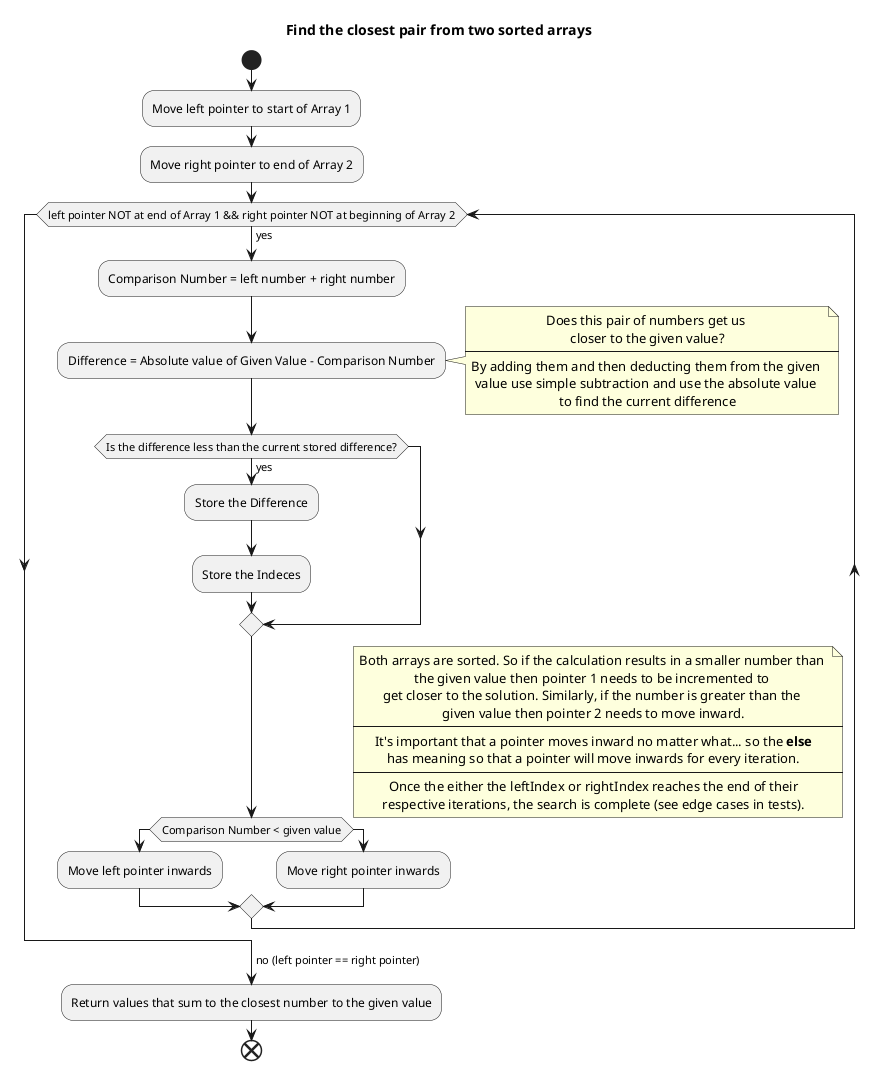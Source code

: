 @startuml

title Find the closest pair from two sorted arrays

skinparam defaultTextAlignment center

start
    :Move left pointer to start of Array 1;
    :Move right pointer to end of Array 2;

    while (left pointer NOT at end of Array 1 && right pointer NOT at beginning of Array 2) is (yes)
        :Comparison Number = left number + right number;
        :Difference = Absolute value of Given Value - Comparison Number;
        note right
            Does this pair of numbers get us 
            closer to the given value?
            ----
            By adding them and then deducting them from the given 
            value use simple subtraction and use the absolute value 
            to find the current difference
        end note

        if (Is the difference less than the current stored difference?) then (yes)
            :Store the Difference;
            :Store the Indeces;
        endif

        if (Comparison Number < given value)
            :Move left pointer inwards;
        else
            :Move right pointer inwards;
        endif

        note right
            Both arrays are sorted. So if the calculation results in a smaller number than 
            the given value then pointer 1 needs to be incremented to 
            get closer to the solution. Similarly, if the number is greater than the 
            given value then pointer 2 needs to move inward.
            ----
            It's important that a pointer moves inward no matter what... so the **else**
            has meaning so that a pointer will move inwards for every iteration.
            ----
            Once the either the leftIndex or rightIndex reaches the end of their
            respective iterations, the search is complete (see edge cases in tests).
        end note
    end while
    ->no (left pointer == right pointer);
    :Return values that sum to the closest number to the given value;
end
@enduml
